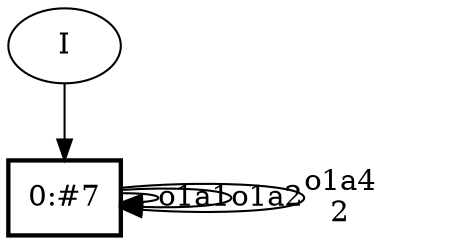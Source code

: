 // produced with flexfringe // ../../flexfringe/dfasat/flexfringe --ini=../../flexfringe/dfasat/ini/batch-mealy.ini prova.txt.dat 
digraph DFA {
	0 [label="root" shape=box];
		I -> 0;
	0 [ label="0:#7
" , penwidth=2.07944];
		0 -> 0 [label="o1a1
"  ];
		0 -> 0 [label="o1a2
"  ];
		0 -> 0 [label="o1a4
2"  ];
}
